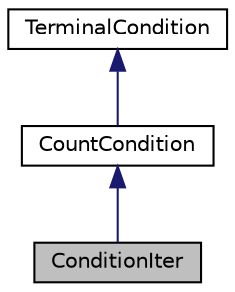 digraph "ConditionIter"
{
  edge [fontname="Helvetica",fontsize="10",labelfontname="Helvetica",labelfontsize="10"];
  node [fontname="Helvetica",fontsize="10",shape=record];
  Node0 [label="ConditionIter",height=0.2,width=0.4,color="black", fillcolor="grey75", style="filled", fontcolor="black"];
  Node1 -> Node0 [dir="back",color="midnightblue",fontsize="10",style="solid",fontname="Helvetica"];
  Node1 [label="CountCondition",height=0.2,width=0.4,color="black", fillcolor="white", style="filled",URL="$class_count_condition.html"];
  Node2 -> Node1 [dir="back",color="midnightblue",fontsize="10",style="solid",fontname="Helvetica"];
  Node2 [label="TerminalCondition",height=0.2,width=0.4,color="black", fillcolor="white", style="filled",URL="$class_terminal_condition.html"];
}
